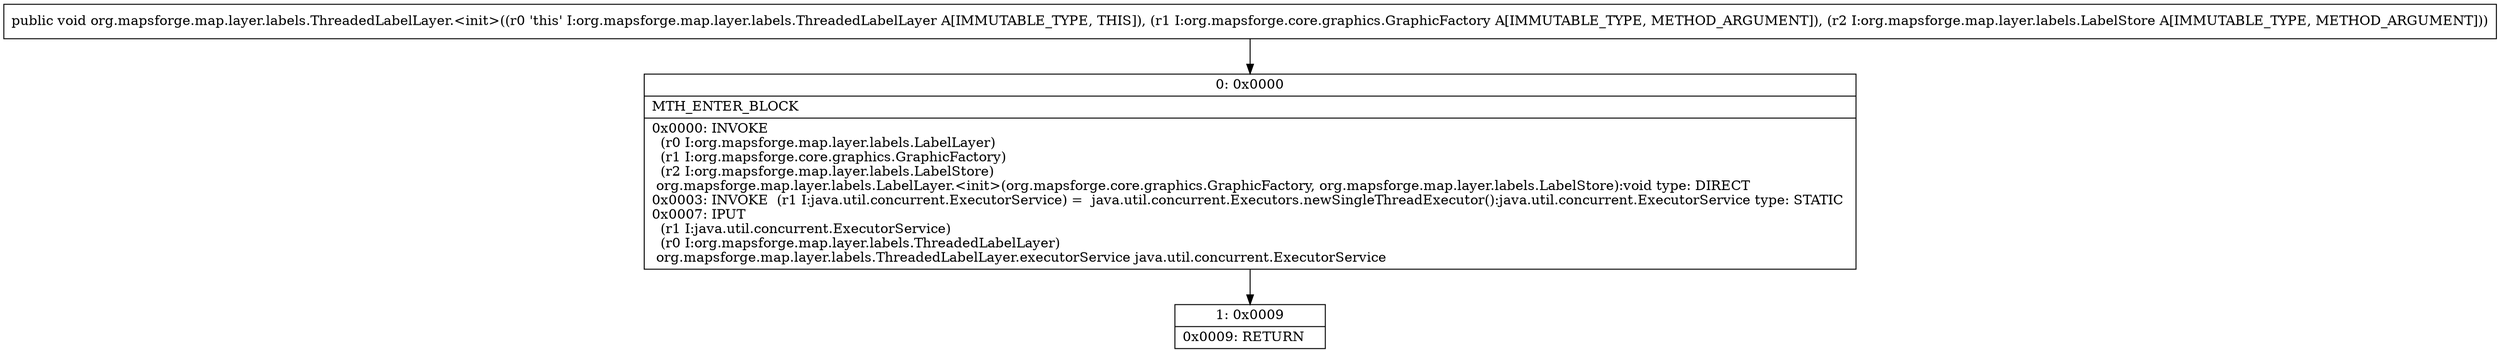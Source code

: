 digraph "CFG fororg.mapsforge.map.layer.labels.ThreadedLabelLayer.\<init\>(Lorg\/mapsforge\/core\/graphics\/GraphicFactory;Lorg\/mapsforge\/map\/layer\/labels\/LabelStore;)V" {
Node_0 [shape=record,label="{0\:\ 0x0000|MTH_ENTER_BLOCK\l|0x0000: INVOKE  \l  (r0 I:org.mapsforge.map.layer.labels.LabelLayer)\l  (r1 I:org.mapsforge.core.graphics.GraphicFactory)\l  (r2 I:org.mapsforge.map.layer.labels.LabelStore)\l org.mapsforge.map.layer.labels.LabelLayer.\<init\>(org.mapsforge.core.graphics.GraphicFactory, org.mapsforge.map.layer.labels.LabelStore):void type: DIRECT \l0x0003: INVOKE  (r1 I:java.util.concurrent.ExecutorService) =  java.util.concurrent.Executors.newSingleThreadExecutor():java.util.concurrent.ExecutorService type: STATIC \l0x0007: IPUT  \l  (r1 I:java.util.concurrent.ExecutorService)\l  (r0 I:org.mapsforge.map.layer.labels.ThreadedLabelLayer)\l org.mapsforge.map.layer.labels.ThreadedLabelLayer.executorService java.util.concurrent.ExecutorService \l}"];
Node_1 [shape=record,label="{1\:\ 0x0009|0x0009: RETURN   \l}"];
MethodNode[shape=record,label="{public void org.mapsforge.map.layer.labels.ThreadedLabelLayer.\<init\>((r0 'this' I:org.mapsforge.map.layer.labels.ThreadedLabelLayer A[IMMUTABLE_TYPE, THIS]), (r1 I:org.mapsforge.core.graphics.GraphicFactory A[IMMUTABLE_TYPE, METHOD_ARGUMENT]), (r2 I:org.mapsforge.map.layer.labels.LabelStore A[IMMUTABLE_TYPE, METHOD_ARGUMENT])) }"];
MethodNode -> Node_0;
Node_0 -> Node_1;
}

